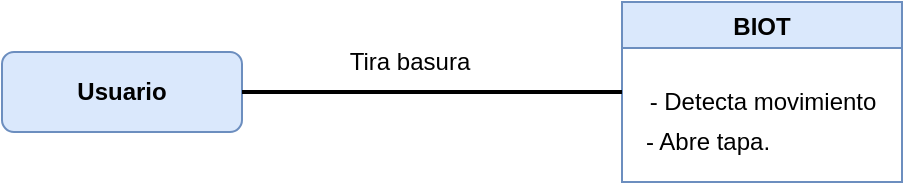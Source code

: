 <mxfile version="14.7.0" type="github">
  <diagram id="C5RBs43oDa-KdzZeNtuy" name="Page-1">
    <mxGraphModel dx="868" dy="450" grid="1" gridSize="10" guides="1" tooltips="1" connect="1" arrows="1" fold="1" page="1" pageScale="1" pageWidth="827" pageHeight="1169" math="0" shadow="0">
      <root>
        <mxCell id="WIyWlLk6GJQsqaUBKTNV-0" />
        <mxCell id="WIyWlLk6GJQsqaUBKTNV-1" parent="WIyWlLk6GJQsqaUBKTNV-0" />
        <mxCell id="WIyWlLk6GJQsqaUBKTNV-3" value="&lt;b&gt;Usuario&lt;/b&gt;" style="rounded=1;whiteSpace=wrap;html=1;fontSize=12;glass=0;strokeWidth=1;shadow=0;fillColor=#dae8fc;strokeColor=#6c8ebf;" parent="WIyWlLk6GJQsqaUBKTNV-1" vertex="1">
          <mxGeometry x="210" y="105" width="120" height="40" as="geometry" />
        </mxCell>
        <mxCell id="HF0oJZixgi6oglrqRlRm-0" value="BIOT" style="swimlane;fillColor=#dae8fc;strokeColor=#6c8ebf;" vertex="1" parent="WIyWlLk6GJQsqaUBKTNV-1">
          <mxGeometry x="520" y="80" width="140" height="90" as="geometry" />
        </mxCell>
        <mxCell id="HF0oJZixgi6oglrqRlRm-2" value="- Abre tapa." style="text;html=1;strokeColor=none;fillColor=none;align=left;verticalAlign=middle;whiteSpace=wrap;rounded=0;" vertex="1" parent="HF0oJZixgi6oglrqRlRm-0">
          <mxGeometry x="10" y="60" width="120" height="20" as="geometry" />
        </mxCell>
        <mxCell id="HF0oJZixgi6oglrqRlRm-1" value="- Detecta movimiento" style="text;html=1;align=center;verticalAlign=middle;resizable=0;points=[];autosize=1;strokeColor=none;strokeWidth=3;perimeterSpacing=1;" vertex="1" parent="WIyWlLk6GJQsqaUBKTNV-1">
          <mxGeometry x="525" y="120" width="130" height="20" as="geometry" />
        </mxCell>
        <mxCell id="HF0oJZixgi6oglrqRlRm-3" value="" style="endArrow=none;html=1;exitX=1;exitY=0.5;exitDx=0;exitDy=0;strokeWidth=2;entryX=0;entryY=0.5;entryDx=0;entryDy=0;" edge="1" parent="WIyWlLk6GJQsqaUBKTNV-1" source="WIyWlLk6GJQsqaUBKTNV-3" target="HF0oJZixgi6oglrqRlRm-0">
          <mxGeometry width="50" height="50" relative="1" as="geometry">
            <mxPoint x="440" y="155" as="sourcePoint" />
            <mxPoint x="518" y="97" as="targetPoint" />
          </mxGeometry>
        </mxCell>
        <mxCell id="HF0oJZixgi6oglrqRlRm-4" value="Tira basura" style="text;html=1;strokeColor=none;fillColor=none;align=center;verticalAlign=middle;whiteSpace=wrap;rounded=0;strokeWidth=4;" vertex="1" parent="WIyWlLk6GJQsqaUBKTNV-1">
          <mxGeometry x="369" y="100" width="90" height="20" as="geometry" />
        </mxCell>
      </root>
    </mxGraphModel>
  </diagram>
</mxfile>
